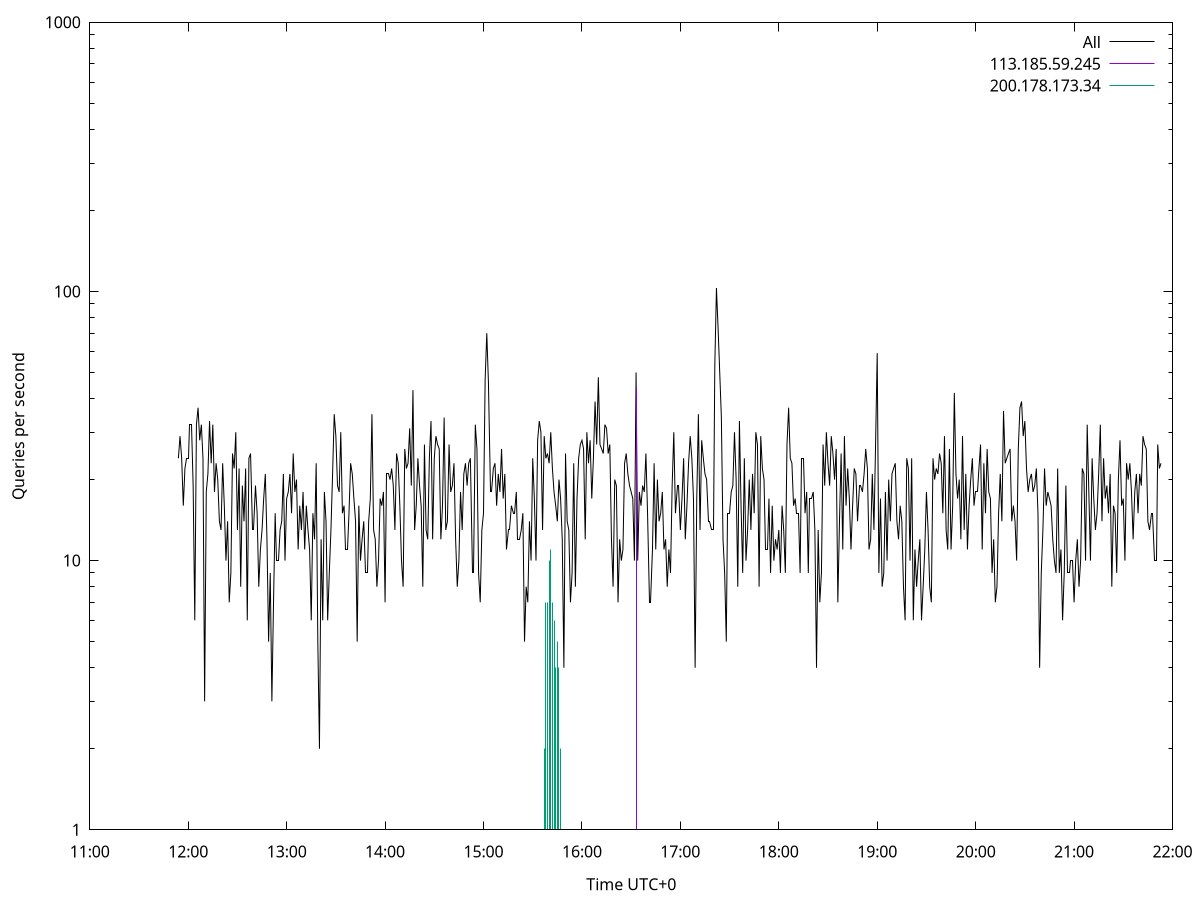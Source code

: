 set terminal pngcairo size 1024,768
set output 'Sun Jan  7 12:11:54 2024.png'
set ylabel 'Queries per second'
set xlabel 'Time UTC+0'
set xdata time
set timefmt "%s"
set log y
plot \
'-' using 1:2 linecolor 0 linetype 2 with lines title 'All', \
'-' using 1:2 linecolor 1 linetype 3 with impulses title "113.185.59.245", \
'-' using 1:2 linecolor 2 linetype 3 with impulses title "200.178.173.34"
1704604314 24
1704604315 29
1704604316 24
1704604317 16
1704604318 22
1704604319 24
1704604320 24
1704604321 32
1704604322 32
1704604323 19
1704604324 6
1704604325 32
1704604326 37
1704604327 28
1704604328 32
1704604329 24
1704604330 3
1704604331 18
1704604332 21
1704604333 33
1704604334 23
1704604335 32
1704604336 18
1704604337 23
1704604338 20
1704604339 14
1704604340 13
1704604341 23
1704604342 16
1704604343 10
1704604344 14
1704604345 7
1704604346 9
1704604347 25
1704604348 22
1704604349 30
1704604350 13
1704604351 22
1704604352 8
1704604353 19
1704604354 14
1704604355 22
1704604356 6
1704604357 24
1704604358 25
1704604359 13
1704604360 13
1704604361 19
1704604362 15
1704604363 8
1704604364 11
1704604365 13
1704604366 17
1704604367 21
1704604368 12
1704604369 5
1704604370 9
1704604371 3
1704604372 7
1704604373 15
1704604374 10
1704604375 10
1704604376 13
1704604377 14
1704604378 21
1704604379 10
1704604380 17
1704604381 18
1704604382 21
1704604383 15
1704604384 25
1704604385 18
1704604386 20
1704604387 11
1704604388 16
1704604389 13
1704604390 18
1704604391 11
1704604392 16
1704604393 13
1704604394 11
1704604395 6
1704604396 15
1704604397 12
1704604398 23
1704604399 5
1704604400 2
1704604401 12
1704604402 6
1704604403 18
1704604404 14
1704604405 6
1704604406 9
1704604407 13
1704604408 21
1704604409 35
1704604410 29
1704604411 19
1704604412 18
1704604413 30
1704604414 15
1704604415 16
1704604416 11
1704604417 11
1704604418 15
1704604419 23
1704604420 21
1704604421 17
1704604422 14
1704604423 5
1704604424 16
1704604425 10
1704604426 12
1704604427 14
1704604428 9
1704604429 9
1704604430 14
1704604431 17
1704604432 35
1704604433 13
1704604434 12
1704604435 8
1704604436 10
1704604437 17
1704604438 16
1704604439 18
1704604440 7
1704604441 21
1704604442 21
1704604443 20
1704604444 22
1704604445 19
1704604446 13
1704604447 25
1704604448 23
1704604449 16
1704604450 10
1704604451 8
1704604452 26
1704604453 22
1704604454 23
1704604455 31
1704604456 19
1704604457 43
1704604458 13
1704604459 16
1704604460 24
1704604461 19
1704604462 16
1704604463 8
1704604464 27
1704604465 13
1704604466 12
1704604467 24
1704604468 33
1704604469 12
1704604470 24
1704604471 29
1704604472 27
1704604473 26
1704604474 12
1704604475 16
1704604476 34
1704604477 13
1704604478 14
1704604479 27
1704604480 18
1704604481 19
1704604482 23
1704604483 12
1704604484 8
1704604485 10
1704604486 18
1704604487 13
1704604488 21
1704604489 23
1704604490 19
1704604491 23
1704604492 24
1704604493 9
1704604494 9
1704604495 32
1704604496 26
1704604497 9
1704604498 7
1704604499 13
1704604500 15
1704604501 47
1704604502 70
1704604503 46
1704604504 18
1704604505 18
1704604506 22
1704604507 23
1704604508 16
1704604509 21
1704604510 18
1704604511 26
1704604512 17
1704604513 21
1704604514 11
1704604515 13
1704604516 13
1704604517 16
1704604518 15
1704604519 15
1704604520 18
1704604521 12
1704604522 12
1704604523 13
1704604524 15
1704604525 5
1704604526 8
1704604527 7
1704604528 14
1704604529 10
1704604530 24
1704604531 17
1704604532 10
1704604533 28
1704604534 33
1704604535 30
1704604536 13
1704604537 29
1704604538 24
1704604539 25
1704604540 23
1704604541 30
1704604542 22
1704604543 18
1704604544 16
1704604545 14
1704604546 20
1704604547 17
1704604548 12
1704604549 4
1704604550 25
1704604551 14
1704604552 13
1704604553 7
1704604554 9
1704604555 23
1704604556 8
1704604557 17
1704604558 24
1704604559 27
1704604560 28
1704604561 26
1704604562 12
1704604563 30
1704604564 23
1704604565 28
1704604566 17
1704604567 24
1704604568 39
1704604569 27
1704604570 48
1704604571 27
1704604572 26
1704604573 25
1704604574 32
1704604575 31
1704604576 25
1704604577 27
1704604578 12
1704604579 8
1704604580 20
1704604581 19
1704604582 7
1704604583 12
1704604584 10
1704604585 11
1704604586 23
1704604587 25
1704604588 21
1704604589 19
1704604590 18
1704604591 17
1704604592 10
1704604593 50
1704604594 10
1704604595 18
1704604596 16
1704604597 19
1704604598 18
1704604599 25
1704604600 15
1704604601 7
1704604602 7
1704604603 11
1704604604 23
1704604605 11
1704604606 20
1704604607 14
1704604608 15
1704604609 18
1704604610 11
1704604611 12
1704604612 8
1704604613 11
1704604614 9
1704604615 19
1704604616 30
1704604617 15
1704604618 19
1704604619 19
1704604620 13
1704604621 17
1704604622 24
1704604623 12
1704604624 16
1704604625 23
1704604626 29
1704604627 24
1704604628 17
1704604629 4
1704604630 17
1704604631 35
1704604632 13
1704604633 28
1704604634 24
1704604635 21
1704604636 20
1704604637 14
1704604638 14
1704604639 13
1704604640 13
1704604641 53
1704604642 103
1704604643 73
1704604644 50
1704604645 34
1704604646 12
1704604647 9
1704604648 5
1704604649 15
1704604650 15
1704604651 18
1704604652 19
1704604653 30
1704604654 20
1704604655 8
1704604656 33
1704604657 16
1704604658 9
1704604659 24
1704604660 10
1704604661 13
1704604662 20
1704604663 13
1704604664 21
1704604665 15
1704604666 30
1704604667 27
1704604668 8
1704604669 29
1704604670 22
1704604671 20
1704604672 11
1704604673 11
1704604674 17
1704604675 9
1704604676 16
1704604677 10
1704604678 12
1704604679 11
1704604680 13
1704604681 9
1704604682 16
1704604683 13
1704604684 9
1704604685 27
1704604686 37
1704604687 24
1704604688 23
1704604689 16
1704604690 17
1704604691 15
1704604692 15
1704604693 9
1704604694 24
1704604695 24
1704604696 15
1704604697 18
1704604698 9
1704604699 17
1704604700 17
1704604701 18
1704604702 13
1704604703 4
1704604704 13
1704604705 7
1704604706 9
1704604707 27
1704604708 19
1704604709 30
1704604710 23
1704604711 19
1704604712 29
1704604713 25
1704604714 20
1704604715 26
1704604716 7
1704604717 14
1704604718 25
1704604719 11
1704604720 29
1704604721 16
1704604722 22
1704604723 17
1704604724 11
1704604725 16
1704604726 22
1704604727 21
1704604728 14
1704604729 19
1704604730 19
1704604731 18
1704604732 21
1704604733 26
1704604734 22
1704604735 11
1704604736 12
1704604737 21
1704604738 13
1704604739 27
1704604740 59
1704604741 9
1704604742 17
1704604743 8
1704604744 9
1704604745 18
1704604746 10
1704604747 20
1704604748 14
1704604749 21
1704604750 22
1704604751 23
1704604752 14
1704604753 12
1704604754 16
1704604755 14
1704604756 8
1704604757 6
1704604758 24
1704604759 22
1704604760 10
1704604761 24
1704604762 6
1704604763 11
1704604764 8
1704604765 10
1704604766 12
1704604767 6
1704604768 8
1704604769 11
1704604770 18
1704604771 13
1704604772 8
1704604773 7
1704604774 24
1704604775 20
1704604776 22
1704604777 21
1704604778 25
1704604779 23
1704604780 15
1704604781 29
1704604782 13
1704604783 11
1704604784 26
1704604785 11
1704604786 16
1704604787 42
1704604788 21
1704604789 17
1704604790 20
1704604791 12
1704604792 29
1704604793 13
1704604794 21
1704604795 11
1704604796 16
1704604797 20
1704604798 24
1704604799 16
1704604800 18
1704604801 18
1704604802 22
1704604803 27
1704604804 11
1704604805 23
1704604806 15
1704604807 26
1704604808 18
1704604809 17
1704604810 9
1704604811 12
1704604812 7
1704604813 8
1704604814 15
1704604815 21
1704604816 14
1704604817 36
1704604818 23
1704604819 24
1704604820 25
1704604821 26
1704604822 14
1704604823 16
1704604824 14
1704604825 10
1704604826 26
1704604827 37
1704604828 39
1704604829 29
1704604830 33
1704604831 22
1704604832 18
1704604833 20
1704604834 21
1704604835 18
1704604836 19
1704604837 22
1704604838 15
1704604839 4
1704604840 9
1704604841 13
1704604842 22
1704604843 16
1704604844 18
1704604845 17
1704604846 16
1704604847 12
1704604848 10
1704604849 9
1704604850 22
1704604851 9
1704604852 11
1704604853 6
1704604854 9
1704604855 19
1704604856 9
1704604857 9
1704604858 10
1704604859 10
1704604860 7
1704604861 10
1704604862 12
1704604863 8
1704604864 10
1704604865 22
1704604866 21
1704604867 10
1704604868 32
1704604869 18
1704604870 10
1704604871 24
1704604872 17
1704604873 13
1704604874 15
1704604875 21
1704604876 32
1704604877 14
1704604878 24
1704604879 17
1704604880 19
1704604881 15
1704604882 21
1704604883 8
1704604884 16
1704604885 15
1704604886 9
1704604887 20
1704604888 28
1704604889 16
1704604890 17
1704604891 10
1704604892 23
1704604893 20
1704604894 23
1704604895 18
1704604896 12
1704604897 18
1704604898 21
1704604899 15
1704604900 21
1704604901 19
1704604902 29
1704604903 27
1704604904 26
1704604905 14
1704604906 13
1704604907 15
1704604908 15
1704604909 10
1704604910 10
1704604911 27
1704604912 22
1704604913 23

e
1704604592 1
1704604593 44
1704604666 1

e
1704604537 2
1704604538 7
1704604539 7
1704604540 10
1704604541 11
1704604542 7
1704604543 6
1704604544 4
1704604545 5
1704604546 4
1704604547 2

e
